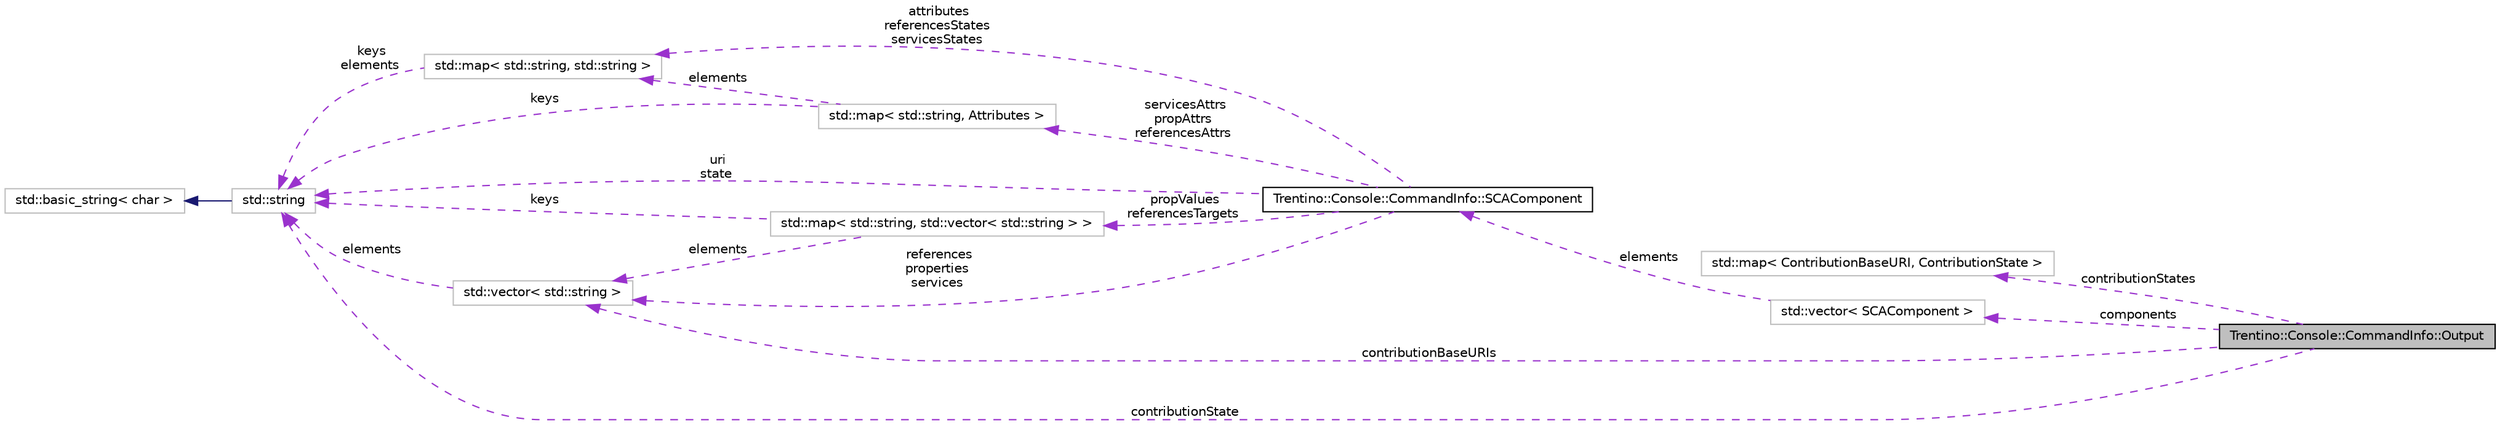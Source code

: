 digraph G
{
  edge [fontname="Helvetica",fontsize="10",labelfontname="Helvetica",labelfontsize="10"];
  node [fontname="Helvetica",fontsize="10",shape=record];
  rankdir="LR";
  Node1 [label="Trentino::Console::CommandInfo::Output",height=0.2,width=0.4,color="black", fillcolor="grey75", style="filled" fontcolor="black"];
  Node2 -> Node1 [dir="back",color="darkorchid3",fontsize="10",style="dashed",label=" contributionStates" ,fontname="Helvetica"];
  Node2 [label="std::map\< ContributionBaseURI, ContributionState \>",height=0.2,width=0.4,color="grey75", fillcolor="white", style="filled"];
  Node3 -> Node1 [dir="back",color="darkorchid3",fontsize="10",style="dashed",label=" components" ,fontname="Helvetica"];
  Node3 [label="std::vector\< SCAComponent \>",height=0.2,width=0.4,color="grey75", fillcolor="white", style="filled"];
  Node4 -> Node3 [dir="back",color="darkorchid3",fontsize="10",style="dashed",label=" elements" ,fontname="Helvetica"];
  Node4 [label="Trentino::Console::CommandInfo::SCAComponent",height=0.2,width=0.4,color="black", fillcolor="white", style="filled",URL="$struct_trentino_1_1_console_1_1_command_info_1_1_s_c_a_component.html",tooltip="This struct intended to store the SCDL information in string format for a single component. Later, after execution is completed, such a struct will be passed to an output visitor, which will parse it and send toward the final output."];
  Node5 -> Node4 [dir="back",color="darkorchid3",fontsize="10",style="dashed",label=" servicesAttrs\npropAttrs\nreferencesAttrs" ,fontname="Helvetica"];
  Node5 [label="std::map\< std::string, Attributes \>",height=0.2,width=0.4,color="grey75", fillcolor="white", style="filled"];
  Node6 -> Node5 [dir="back",color="darkorchid3",fontsize="10",style="dashed",label=" elements" ,fontname="Helvetica"];
  Node6 [label="std::map\< std::string, std::string \>",height=0.2,width=0.4,color="grey75", fillcolor="white", style="filled"];
  Node7 -> Node6 [dir="back",color="darkorchid3",fontsize="10",style="dashed",label=" keys\nelements" ,fontname="Helvetica"];
  Node7 [label="std::string",height=0.2,width=0.4,color="grey75", fillcolor="white", style="filled",tooltip="STL class."];
  Node8 -> Node7 [dir="back",color="midnightblue",fontsize="10",style="solid",fontname="Helvetica"];
  Node8 [label="std::basic_string\< char \>",height=0.2,width=0.4,color="grey75", fillcolor="white", style="filled",tooltip="STL class."];
  Node7 -> Node5 [dir="back",color="darkorchid3",fontsize="10",style="dashed",label=" keys" ,fontname="Helvetica"];
  Node9 -> Node4 [dir="back",color="darkorchid3",fontsize="10",style="dashed",label=" propValues\nreferencesTargets" ,fontname="Helvetica"];
  Node9 [label="std::map\< std::string, std::vector\< std::string \> \>",height=0.2,width=0.4,color="grey75", fillcolor="white", style="filled"];
  Node7 -> Node9 [dir="back",color="darkorchid3",fontsize="10",style="dashed",label=" keys" ,fontname="Helvetica"];
  Node10 -> Node9 [dir="back",color="darkorchid3",fontsize="10",style="dashed",label=" elements" ,fontname="Helvetica"];
  Node10 [label="std::vector\< std::string \>",height=0.2,width=0.4,color="grey75", fillcolor="white", style="filled"];
  Node7 -> Node10 [dir="back",color="darkorchid3",fontsize="10",style="dashed",label=" elements" ,fontname="Helvetica"];
  Node6 -> Node4 [dir="back",color="darkorchid3",fontsize="10",style="dashed",label=" attributes\nreferencesStates\nservicesStates" ,fontname="Helvetica"];
  Node7 -> Node4 [dir="back",color="darkorchid3",fontsize="10",style="dashed",label=" uri\nstate" ,fontname="Helvetica"];
  Node10 -> Node4 [dir="back",color="darkorchid3",fontsize="10",style="dashed",label=" references\nproperties\nservices" ,fontname="Helvetica"];
  Node7 -> Node1 [dir="back",color="darkorchid3",fontsize="10",style="dashed",label=" contributionState" ,fontname="Helvetica"];
  Node10 -> Node1 [dir="back",color="darkorchid3",fontsize="10",style="dashed",label=" contributionBaseURIs" ,fontname="Helvetica"];
}
